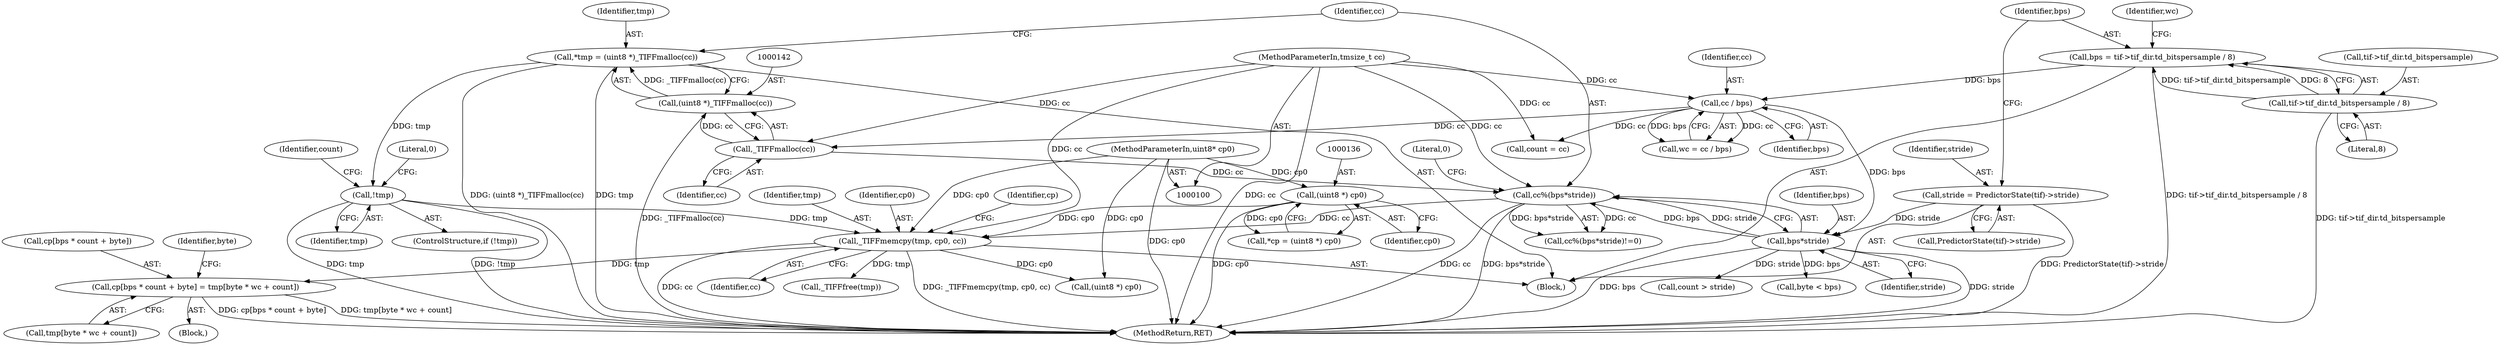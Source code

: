 digraph "1_libtiff_6a984bf7905c6621281588431f384e79d11a2e33_0@integer" {
"1000223" [label="(Call,cp[bps * count + byte] = tmp[byte * wc + count])"];
"1000193" [label="(Call,_TIFFmemcpy(tmp, cp0, cc))"];
"1000164" [label="(Call,!tmp)"];
"1000139" [label="(Call,*tmp = (uint8 *)_TIFFmalloc(cc))"];
"1000141" [label="(Call,(uint8 *)_TIFFmalloc(cc))"];
"1000143" [label="(Call,_TIFFmalloc(cc))"];
"1000103" [label="(MethodParameterIn,tmsize_t cc)"];
"1000125" [label="(Call,cc / bps)"];
"1000113" [label="(Call,bps = tif->tif_dir.td_bitspersample / 8)"];
"1000115" [label="(Call,tif->tif_dir.td_bitspersample / 8)"];
"1000135" [label="(Call,(uint8 *) cp0)"];
"1000102" [label="(MethodParameterIn,uint8* cp0)"];
"1000147" [label="(Call,cc%(bps*stride))"];
"1000149" [label="(Call,bps*stride)"];
"1000106" [label="(Call,stride = PredictorState(tif)->stride)"];
"1000195" [label="(Identifier,cp0)"];
"1000141" [label="(Call,(uint8 *)_TIFFmalloc(cc))"];
"1000140" [label="(Identifier,tmp)"];
"1000103" [label="(MethodParameterIn,tmsize_t cc)"];
"1000108" [label="(Call,PredictorState(tif)->stride)"];
"1000242" [label="(MethodReturn,RET)"];
"1000123" [label="(Call,wc = cc / bps)"];
"1000163" [label="(ControlStructure,if (!tmp))"];
"1000115" [label="(Call,tif->tif_dir.td_bitspersample / 8)"];
"1000170" [label="(Identifier,count)"];
"1000135" [label="(Call,(uint8 *) cp0)"];
"1000129" [label="(Call,count = cc)"];
"1000150" [label="(Identifier,bps)"];
"1000223" [label="(Call,cp[bps * count + byte] = tmp[byte * wc + count])"];
"1000113" [label="(Call,bps = tif->tif_dir.td_bitspersample / 8)"];
"1000151" [label="(Identifier,stride)"];
"1000164" [label="(Call,!tmp)"];
"1000147" [label="(Call,cc%(bps*stride))"];
"1000169" [label="(Call,count > stride)"];
"1000106" [label="(Call,stride = PredictorState(tif)->stride)"];
"1000165" [label="(Identifier,tmp)"];
"1000222" [label="(Block,)"];
"1000198" [label="(Identifier,cp)"];
"1000133" [label="(Call,*cp = (uint8 *) cp0)"];
"1000107" [label="(Identifier,stride)"];
"1000221" [label="(Identifier,byte)"];
"1000149" [label="(Call,bps*stride)"];
"1000104" [label="(Block,)"];
"1000193" [label="(Call,_TIFFmemcpy(tmp, cp0, cc))"];
"1000152" [label="(Literal,0)"];
"1000238" [label="(Call,_TIFFfree(tmp))"];
"1000196" [label="(Identifier,cc)"];
"1000199" [label="(Call,(uint8 *) cp0)"];
"1000102" [label="(MethodParameterIn,uint8* cp0)"];
"1000126" [label="(Identifier,cc)"];
"1000125" [label="(Call,cc / bps)"];
"1000231" [label="(Call,tmp[byte * wc + count])"];
"1000116" [label="(Call,tif->tif_dir.td_bitspersample)"];
"1000139" [label="(Call,*tmp = (uint8 *)_TIFFmalloc(cc))"];
"1000167" [label="(Literal,0)"];
"1000137" [label="(Identifier,cp0)"];
"1000127" [label="(Identifier,bps)"];
"1000217" [label="(Call,byte < bps)"];
"1000148" [label="(Identifier,cc)"];
"1000114" [label="(Identifier,bps)"];
"1000224" [label="(Call,cp[bps * count + byte])"];
"1000146" [label="(Call,cc%(bps*stride)!=0)"];
"1000143" [label="(Call,_TIFFmalloc(cc))"];
"1000121" [label="(Literal,8)"];
"1000194" [label="(Identifier,tmp)"];
"1000124" [label="(Identifier,wc)"];
"1000144" [label="(Identifier,cc)"];
"1000223" -> "1000222"  [label="AST: "];
"1000223" -> "1000231"  [label="CFG: "];
"1000224" -> "1000223"  [label="AST: "];
"1000231" -> "1000223"  [label="AST: "];
"1000221" -> "1000223"  [label="CFG: "];
"1000223" -> "1000242"  [label="DDG: tmp[byte * wc + count]"];
"1000223" -> "1000242"  [label="DDG: cp[bps * count + byte]"];
"1000193" -> "1000223"  [label="DDG: tmp"];
"1000193" -> "1000104"  [label="AST: "];
"1000193" -> "1000196"  [label="CFG: "];
"1000194" -> "1000193"  [label="AST: "];
"1000195" -> "1000193"  [label="AST: "];
"1000196" -> "1000193"  [label="AST: "];
"1000198" -> "1000193"  [label="CFG: "];
"1000193" -> "1000242"  [label="DDG: _TIFFmemcpy(tmp, cp0, cc)"];
"1000193" -> "1000242"  [label="DDG: cc"];
"1000164" -> "1000193"  [label="DDG: tmp"];
"1000135" -> "1000193"  [label="DDG: cp0"];
"1000102" -> "1000193"  [label="DDG: cp0"];
"1000147" -> "1000193"  [label="DDG: cc"];
"1000103" -> "1000193"  [label="DDG: cc"];
"1000193" -> "1000199"  [label="DDG: cp0"];
"1000193" -> "1000238"  [label="DDG: tmp"];
"1000164" -> "1000163"  [label="AST: "];
"1000164" -> "1000165"  [label="CFG: "];
"1000165" -> "1000164"  [label="AST: "];
"1000167" -> "1000164"  [label="CFG: "];
"1000170" -> "1000164"  [label="CFG: "];
"1000164" -> "1000242"  [label="DDG: !tmp"];
"1000164" -> "1000242"  [label="DDG: tmp"];
"1000139" -> "1000164"  [label="DDG: tmp"];
"1000139" -> "1000104"  [label="AST: "];
"1000139" -> "1000141"  [label="CFG: "];
"1000140" -> "1000139"  [label="AST: "];
"1000141" -> "1000139"  [label="AST: "];
"1000148" -> "1000139"  [label="CFG: "];
"1000139" -> "1000242"  [label="DDG: tmp"];
"1000139" -> "1000242"  [label="DDG: (uint8 *)_TIFFmalloc(cc)"];
"1000141" -> "1000139"  [label="DDG: _TIFFmalloc(cc)"];
"1000141" -> "1000143"  [label="CFG: "];
"1000142" -> "1000141"  [label="AST: "];
"1000143" -> "1000141"  [label="AST: "];
"1000141" -> "1000242"  [label="DDG: _TIFFmalloc(cc)"];
"1000143" -> "1000141"  [label="DDG: cc"];
"1000143" -> "1000144"  [label="CFG: "];
"1000144" -> "1000143"  [label="AST: "];
"1000103" -> "1000143"  [label="DDG: cc"];
"1000125" -> "1000143"  [label="DDG: cc"];
"1000143" -> "1000147"  [label="DDG: cc"];
"1000103" -> "1000100"  [label="AST: "];
"1000103" -> "1000242"  [label="DDG: cc"];
"1000103" -> "1000125"  [label="DDG: cc"];
"1000103" -> "1000129"  [label="DDG: cc"];
"1000103" -> "1000147"  [label="DDG: cc"];
"1000125" -> "1000123"  [label="AST: "];
"1000125" -> "1000127"  [label="CFG: "];
"1000126" -> "1000125"  [label="AST: "];
"1000127" -> "1000125"  [label="AST: "];
"1000123" -> "1000125"  [label="CFG: "];
"1000125" -> "1000123"  [label="DDG: cc"];
"1000125" -> "1000123"  [label="DDG: bps"];
"1000113" -> "1000125"  [label="DDG: bps"];
"1000125" -> "1000129"  [label="DDG: cc"];
"1000125" -> "1000149"  [label="DDG: bps"];
"1000113" -> "1000104"  [label="AST: "];
"1000113" -> "1000115"  [label="CFG: "];
"1000114" -> "1000113"  [label="AST: "];
"1000115" -> "1000113"  [label="AST: "];
"1000124" -> "1000113"  [label="CFG: "];
"1000113" -> "1000242"  [label="DDG: tif->tif_dir.td_bitspersample / 8"];
"1000115" -> "1000113"  [label="DDG: tif->tif_dir.td_bitspersample"];
"1000115" -> "1000113"  [label="DDG: 8"];
"1000115" -> "1000121"  [label="CFG: "];
"1000116" -> "1000115"  [label="AST: "];
"1000121" -> "1000115"  [label="AST: "];
"1000115" -> "1000242"  [label="DDG: tif->tif_dir.td_bitspersample"];
"1000135" -> "1000133"  [label="AST: "];
"1000135" -> "1000137"  [label="CFG: "];
"1000136" -> "1000135"  [label="AST: "];
"1000137" -> "1000135"  [label="AST: "];
"1000133" -> "1000135"  [label="CFG: "];
"1000135" -> "1000242"  [label="DDG: cp0"];
"1000135" -> "1000133"  [label="DDG: cp0"];
"1000102" -> "1000135"  [label="DDG: cp0"];
"1000102" -> "1000100"  [label="AST: "];
"1000102" -> "1000242"  [label="DDG: cp0"];
"1000102" -> "1000199"  [label="DDG: cp0"];
"1000147" -> "1000146"  [label="AST: "];
"1000147" -> "1000149"  [label="CFG: "];
"1000148" -> "1000147"  [label="AST: "];
"1000149" -> "1000147"  [label="AST: "];
"1000152" -> "1000147"  [label="CFG: "];
"1000147" -> "1000242"  [label="DDG: bps*stride"];
"1000147" -> "1000242"  [label="DDG: cc"];
"1000147" -> "1000146"  [label="DDG: cc"];
"1000147" -> "1000146"  [label="DDG: bps*stride"];
"1000149" -> "1000147"  [label="DDG: bps"];
"1000149" -> "1000147"  [label="DDG: stride"];
"1000149" -> "1000151"  [label="CFG: "];
"1000150" -> "1000149"  [label="AST: "];
"1000151" -> "1000149"  [label="AST: "];
"1000149" -> "1000242"  [label="DDG: bps"];
"1000149" -> "1000242"  [label="DDG: stride"];
"1000106" -> "1000149"  [label="DDG: stride"];
"1000149" -> "1000169"  [label="DDG: stride"];
"1000149" -> "1000217"  [label="DDG: bps"];
"1000106" -> "1000104"  [label="AST: "];
"1000106" -> "1000108"  [label="CFG: "];
"1000107" -> "1000106"  [label="AST: "];
"1000108" -> "1000106"  [label="AST: "];
"1000114" -> "1000106"  [label="CFG: "];
"1000106" -> "1000242"  [label="DDG: PredictorState(tif)->stride"];
}
